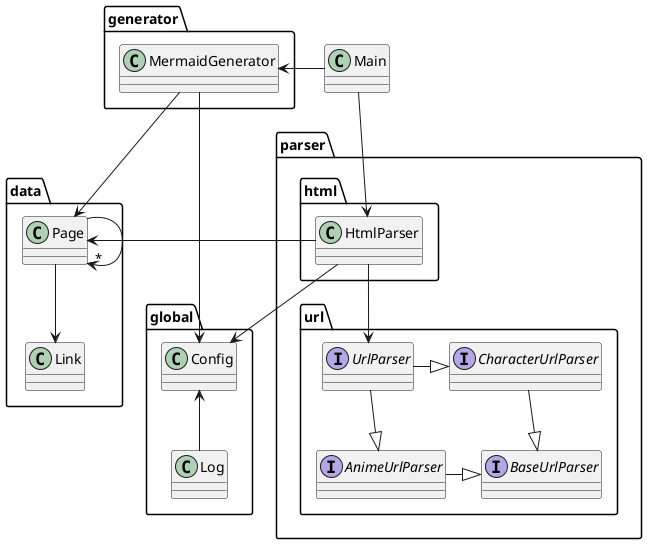 @startuml

class Main

package data {
    class Page
    class Link

    Page --> Link
    Page --> "*" Page
}

package global {
    class Config
    class Log
    Log -u-> Config
}

package parser {
    package html {
        class HtmlParser {
        }
    }

    package url {
        interface BaseUrlParser {
        }
        interface AnimeUrlParser {
        }
        interface CharacterUrlParser {
        }
        interface UrlParser {
        }
        UrlParser -r-|> AnimeUrlParser
        UrlParser -r-|> CharacterUrlParser
        AnimeUrlParser -r-|> BaseUrlParser
        CharacterUrlParser --|> BaseUrlParser
    }

    HtmlParser -d-> UrlParser
}

package generator {
    class MermaidGenerator
}

Main -d-> HtmlParser
Main -r-> MermaidGenerator

HtmlParser -r-> Page
MermaidGenerator --> Page

HtmlParser -d-> Config
MermaidGenerator -d-> Config

@enduml